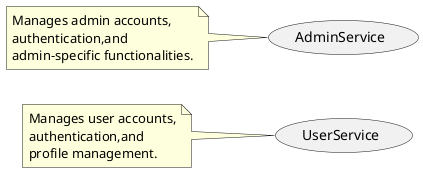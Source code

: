 @startuml
left to right direction

(UserService) as US1

note left of US1
Manages user accounts,
authentication,and
profile management.
end note


(AdminService) as US2
note left of US2
Manages admin accounts,
authentication,and
admin-specific functionalities.
end note




@enduml